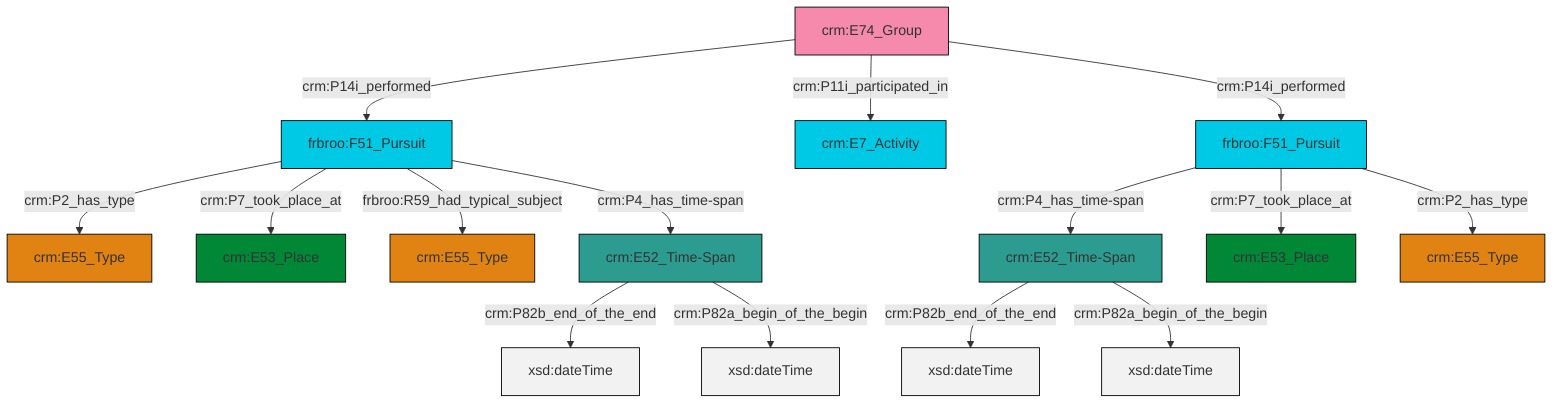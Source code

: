 graph TD
classDef Literal fill:#f2f2f2,stroke:#000000;
classDef CRM_Entity fill:#FFFFFF,stroke:#000000;
classDef Temporal_Entity fill:#00C9E6, stroke:#000000;
classDef Type fill:#E18312, stroke:#000000;
classDef Time-Span fill:#2C9C91, stroke:#000000;
classDef Appellation fill:#FFEB7F, stroke:#000000;
classDef Place fill:#008836, stroke:#000000;
classDef Persistent_Item fill:#B266B2, stroke:#000000;
classDef Conceptual_Object fill:#FFD700, stroke:#000000;
classDef Physical_Thing fill:#D2B48C, stroke:#000000;
classDef Actor fill:#f58aad, stroke:#000000;
classDef PC_Classes fill:#4ce600, stroke:#000000;
classDef Multi fill:#cccccc,stroke:#000000;

0["frbroo:F51_Pursuit"]:::Temporal_Entity -->|crm:P2_has_type| 1["crm:E55_Type"]:::Type
5["crm:E74_Group"]:::Actor -->|crm:P14i_performed| 0["frbroo:F51_Pursuit"]:::Temporal_Entity
3["crm:E52_Time-Span"]:::Time-Span -->|crm:P82b_end_of_the_end| 13[xsd:dateTime]:::Literal
6["crm:E52_Time-Span"]:::Time-Span -->|crm:P82b_end_of_the_end| 15[xsd:dateTime]:::Literal
0["frbroo:F51_Pursuit"]:::Temporal_Entity -->|crm:P7_took_place_at| 20["crm:E53_Place"]:::Place
3["crm:E52_Time-Span"]:::Time-Span -->|crm:P82a_begin_of_the_begin| 24[xsd:dateTime]:::Literal
0["frbroo:F51_Pursuit"]:::Temporal_Entity -->|frbroo:R59_had_typical_subject| 18["crm:E55_Type"]:::Type
0["frbroo:F51_Pursuit"]:::Temporal_Entity -->|crm:P4_has_time-span| 6["crm:E52_Time-Span"]:::Time-Span
5["crm:E74_Group"]:::Actor -->|crm:P11i_participated_in| 10["crm:E7_Activity"]:::Temporal_Entity
25["frbroo:F51_Pursuit"]:::Temporal_Entity -->|crm:P4_has_time-span| 3["crm:E52_Time-Span"]:::Time-Span
25["frbroo:F51_Pursuit"]:::Temporal_Entity -->|crm:P7_took_place_at| 16["crm:E53_Place"]:::Place
25["frbroo:F51_Pursuit"]:::Temporal_Entity -->|crm:P2_has_type| 8["crm:E55_Type"]:::Type
6["crm:E52_Time-Span"]:::Time-Span -->|crm:P82a_begin_of_the_begin| 27[xsd:dateTime]:::Literal
5["crm:E74_Group"]:::Actor -->|crm:P14i_performed| 25["frbroo:F51_Pursuit"]:::Temporal_Entity